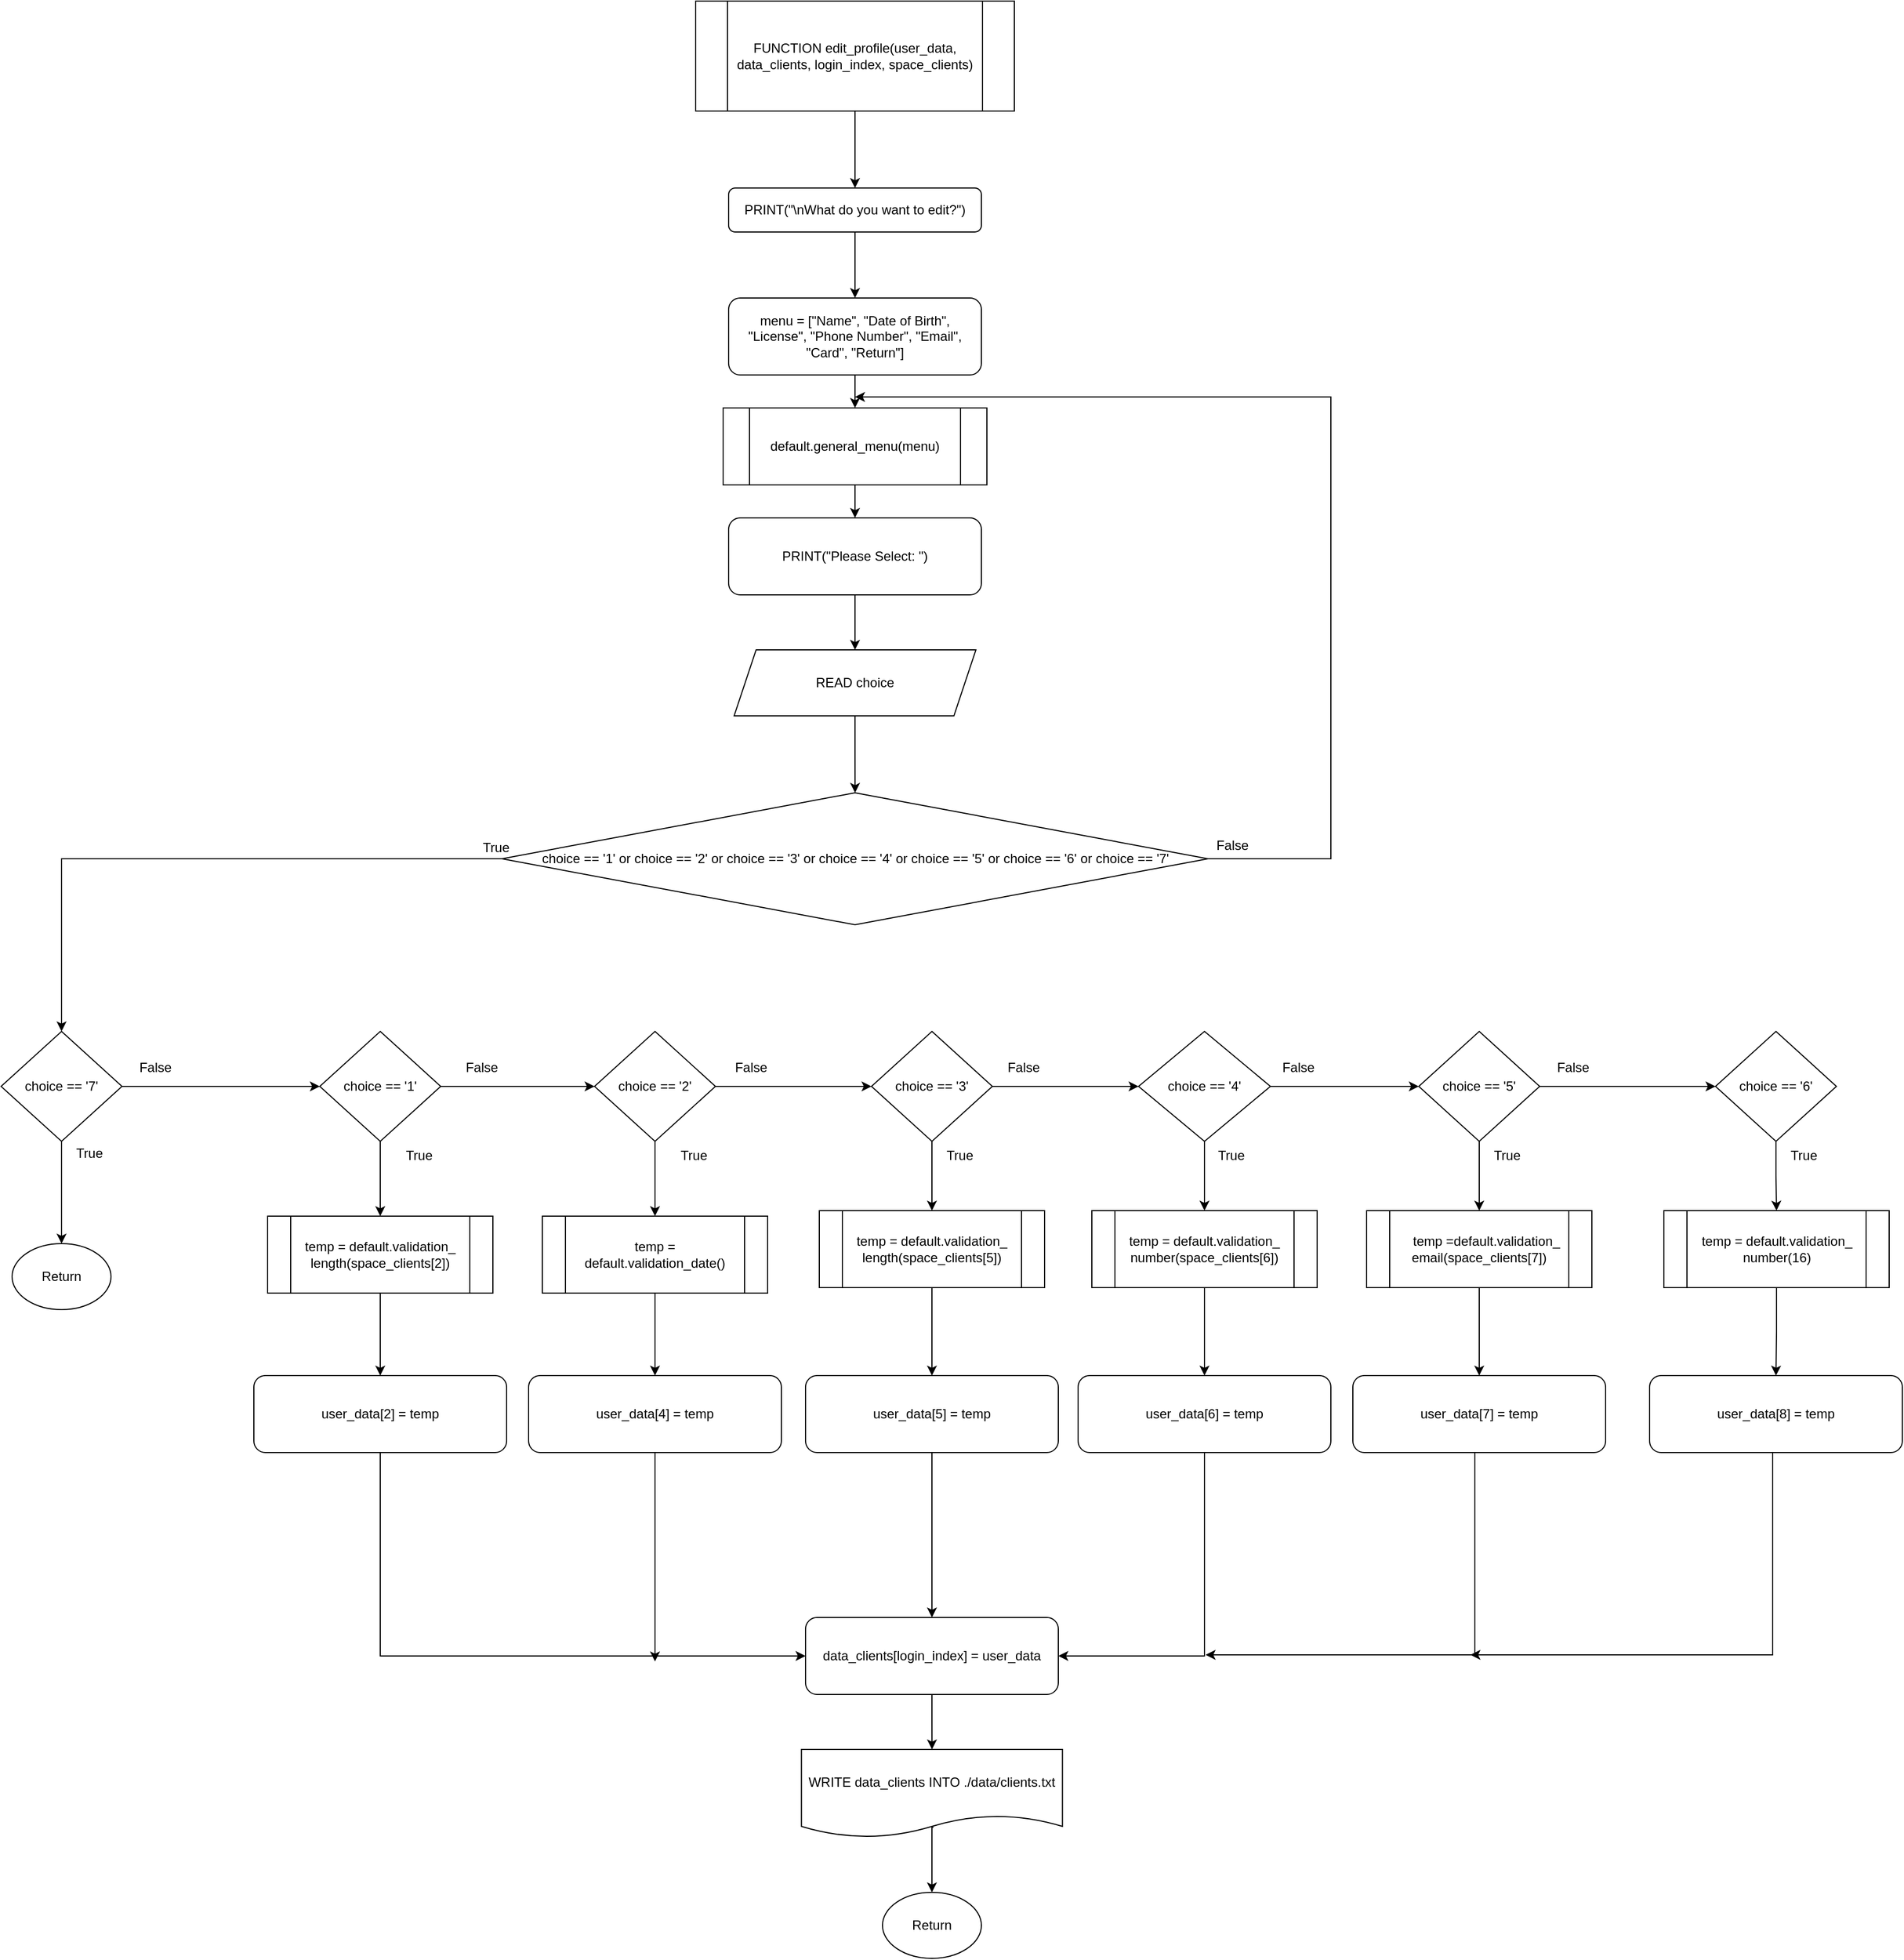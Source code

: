 <mxfile version="14.7.5" type="github">
  <diagram id="TwJyZS0UdDZ317z3oDOd" name="Page-1">
    <mxGraphModel dx="1773" dy="1064" grid="1" gridSize="10" guides="1" tooltips="1" connect="1" arrows="1" fold="1" page="1" pageScale="1" pageWidth="3300" pageHeight="4681" math="0" shadow="0">
      <root>
        <mxCell id="0" />
        <mxCell id="1" parent="0" />
        <mxCell id="uh6kLg1DYmgG9Bng2NuF-34" value="" style="edgeStyle=orthogonalEdgeStyle;rounded=0;orthogonalLoop=1;jettySize=auto;html=1;" parent="1" source="uh6kLg1DYmgG9Bng2NuF-2" target="uh6kLg1DYmgG9Bng2NuF-3" edge="1">
          <mxGeometry relative="1" as="geometry" />
        </mxCell>
        <mxCell id="uh6kLg1DYmgG9Bng2NuF-2" value="PRINT(&quot;\nWhat do you want to edit?&quot;)" style="rounded=1;whiteSpace=wrap;html=1;" parent="1" vertex="1">
          <mxGeometry x="752" y="260" width="230" height="40" as="geometry" />
        </mxCell>
        <mxCell id="XQiUN0Tv-dYHFXYdUXso-23" value="" style="edgeStyle=orthogonalEdgeStyle;rounded=0;orthogonalLoop=1;jettySize=auto;html=1;endFill=1;" parent="1" source="uh6kLg1DYmgG9Bng2NuF-3" target="XQiUN0Tv-dYHFXYdUXso-22" edge="1">
          <mxGeometry relative="1" as="geometry" />
        </mxCell>
        <mxCell id="uh6kLg1DYmgG9Bng2NuF-3" value="menu = [&quot;Name&quot;, &quot;Date of Birth&quot;, &quot;License&quot;, &quot;Phone Number&quot;, &quot;Email&quot;, &quot;Card&quot;, &quot;Return&quot;]" style="rounded=1;whiteSpace=wrap;html=1;" parent="1" vertex="1">
          <mxGeometry x="752" y="360" width="230" height="70" as="geometry" />
        </mxCell>
        <mxCell id="uh6kLg1DYmgG9Bng2NuF-41" style="edgeStyle=orthogonalEdgeStyle;rounded=0;orthogonalLoop=1;jettySize=auto;html=1;exitX=0;exitY=0.5;exitDx=0;exitDy=0;entryX=0.5;entryY=0;entryDx=0;entryDy=0;" parent="1" source="uh6kLg1DYmgG9Bng2NuF-5" target="uh6kLg1DYmgG9Bng2NuF-12" edge="1">
          <mxGeometry relative="1" as="geometry" />
        </mxCell>
        <mxCell id="uh6kLg1DYmgG9Bng2NuF-65" style="edgeStyle=orthogonalEdgeStyle;rounded=0;orthogonalLoop=1;jettySize=auto;html=1;" parent="1" source="uh6kLg1DYmgG9Bng2NuF-5" edge="1">
          <mxGeometry relative="1" as="geometry">
            <Array as="points">
              <mxPoint x="1300" y="870" />
              <mxPoint x="1300" y="450" />
            </Array>
            <mxPoint x="867" y="450" as="targetPoint" />
          </mxGeometry>
        </mxCell>
        <mxCell id="uh6kLg1DYmgG9Bng2NuF-5" value="choice == &#39;1&#39; or choice == &#39;2&#39; or choice == &#39;3&#39; or choice == &#39;4&#39; or choice == &#39;5&#39; or choice == &#39;6&#39; or choice == &#39;7&#39;" style="rhombus;whiteSpace=wrap;html=1;" parent="1" vertex="1">
          <mxGeometry x="545.75" y="810" width="642.5" height="120" as="geometry" />
        </mxCell>
        <mxCell id="uh6kLg1DYmgG9Bng2NuF-43" value="" style="edgeStyle=orthogonalEdgeStyle;rounded=0;orthogonalLoop=1;jettySize=auto;html=1;" parent="1" source="uh6kLg1DYmgG9Bng2NuF-6" target="uh6kLg1DYmgG9Bng2NuF-7" edge="1">
          <mxGeometry relative="1" as="geometry" />
        </mxCell>
        <mxCell id="XQiUN0Tv-dYHFXYdUXso-20" value="" style="edgeStyle=orthogonalEdgeStyle;rounded=0;orthogonalLoop=1;jettySize=auto;html=1;endFill=1;" parent="1" source="uh6kLg1DYmgG9Bng2NuF-6" target="XQiUN0Tv-dYHFXYdUXso-3" edge="1">
          <mxGeometry relative="1" as="geometry" />
        </mxCell>
        <mxCell id="uh6kLg1DYmgG9Bng2NuF-6" value="choice == &#39;1&#39;" style="rhombus;whiteSpace=wrap;html=1;" parent="1" vertex="1">
          <mxGeometry x="380" y="1027" width="110" height="100" as="geometry" />
        </mxCell>
        <mxCell id="uh6kLg1DYmgG9Bng2NuF-44" value="" style="edgeStyle=orthogonalEdgeStyle;rounded=0;orthogonalLoop=1;jettySize=auto;html=1;" parent="1" source="uh6kLg1DYmgG9Bng2NuF-7" target="uh6kLg1DYmgG9Bng2NuF-8" edge="1">
          <mxGeometry relative="1" as="geometry" />
        </mxCell>
        <mxCell id="XQiUN0Tv-dYHFXYdUXso-18" value="" style="edgeStyle=orthogonalEdgeStyle;rounded=0;orthogonalLoop=1;jettySize=auto;html=1;endFill=1;" parent="1" source="uh6kLg1DYmgG9Bng2NuF-7" target="XQiUN0Tv-dYHFXYdUXso-5" edge="1">
          <mxGeometry relative="1" as="geometry" />
        </mxCell>
        <mxCell id="uh6kLg1DYmgG9Bng2NuF-7" value="choice == &#39;2&#39;" style="rhombus;whiteSpace=wrap;html=1;" parent="1" vertex="1">
          <mxGeometry x="630" y="1027" width="110" height="100" as="geometry" />
        </mxCell>
        <mxCell id="uh6kLg1DYmgG9Bng2NuF-45" value="" style="edgeStyle=orthogonalEdgeStyle;rounded=0;orthogonalLoop=1;jettySize=auto;html=1;" parent="1" source="uh6kLg1DYmgG9Bng2NuF-8" target="uh6kLg1DYmgG9Bng2NuF-9" edge="1">
          <mxGeometry relative="1" as="geometry" />
        </mxCell>
        <mxCell id="XQiUN0Tv-dYHFXYdUXso-16" value="" style="edgeStyle=orthogonalEdgeStyle;rounded=0;orthogonalLoop=1;jettySize=auto;html=1;endFill=1;" parent="1" source="uh6kLg1DYmgG9Bng2NuF-8" target="XQiUN0Tv-dYHFXYdUXso-6" edge="1">
          <mxGeometry relative="1" as="geometry" />
        </mxCell>
        <mxCell id="uh6kLg1DYmgG9Bng2NuF-8" value="choice == &#39;3&#39;" style="rhombus;whiteSpace=wrap;html=1;" parent="1" vertex="1">
          <mxGeometry x="882" y="1027" width="110" height="100" as="geometry" />
        </mxCell>
        <mxCell id="uh6kLg1DYmgG9Bng2NuF-46" style="edgeStyle=orthogonalEdgeStyle;rounded=0;orthogonalLoop=1;jettySize=auto;html=1;entryX=0;entryY=0.5;entryDx=0;entryDy=0;" parent="1" source="uh6kLg1DYmgG9Bng2NuF-9" target="uh6kLg1DYmgG9Bng2NuF-10" edge="1">
          <mxGeometry relative="1" as="geometry" />
        </mxCell>
        <mxCell id="XQiUN0Tv-dYHFXYdUXso-14" value="" style="edgeStyle=orthogonalEdgeStyle;rounded=0;orthogonalLoop=1;jettySize=auto;html=1;endFill=1;" parent="1" source="uh6kLg1DYmgG9Bng2NuF-9" target="XQiUN0Tv-dYHFXYdUXso-7" edge="1">
          <mxGeometry relative="1" as="geometry" />
        </mxCell>
        <mxCell id="uh6kLg1DYmgG9Bng2NuF-9" value="choice == &#39;4&#39;" style="rhombus;whiteSpace=wrap;html=1;" parent="1" vertex="1">
          <mxGeometry x="1125" y="1027" width="120" height="100" as="geometry" />
        </mxCell>
        <mxCell id="uh6kLg1DYmgG9Bng2NuF-47" style="edgeStyle=orthogonalEdgeStyle;rounded=0;orthogonalLoop=1;jettySize=auto;html=1;entryX=0;entryY=0.5;entryDx=0;entryDy=0;" parent="1" source="uh6kLg1DYmgG9Bng2NuF-10" target="uh6kLg1DYmgG9Bng2NuF-11" edge="1">
          <mxGeometry relative="1" as="geometry" />
        </mxCell>
        <mxCell id="XQiUN0Tv-dYHFXYdUXso-11" value="" style="edgeStyle=orthogonalEdgeStyle;rounded=0;orthogonalLoop=1;jettySize=auto;html=1;endFill=1;" parent="1" source="uh6kLg1DYmgG9Bng2NuF-10" target="XQiUN0Tv-dYHFXYdUXso-8" edge="1">
          <mxGeometry relative="1" as="geometry" />
        </mxCell>
        <mxCell id="uh6kLg1DYmgG9Bng2NuF-10" value="choice == &#39;5&#39;" style="rhombus;whiteSpace=wrap;html=1;" parent="1" vertex="1">
          <mxGeometry x="1380" y="1027" width="110" height="100" as="geometry" />
        </mxCell>
        <mxCell id="XQiUN0Tv-dYHFXYdUXso-10" value="" style="edgeStyle=orthogonalEdgeStyle;rounded=0;orthogonalLoop=1;jettySize=auto;html=1;endFill=1;" parent="1" source="uh6kLg1DYmgG9Bng2NuF-11" target="XQiUN0Tv-dYHFXYdUXso-9" edge="1">
          <mxGeometry relative="1" as="geometry" />
        </mxCell>
        <mxCell id="uh6kLg1DYmgG9Bng2NuF-11" value="choice == &#39;6&#39;" style="rhombus;whiteSpace=wrap;html=1;" parent="1" vertex="1">
          <mxGeometry x="1650" y="1027" width="110" height="100" as="geometry" />
        </mxCell>
        <mxCell id="uh6kLg1DYmgG9Bng2NuF-40" value="" style="edgeStyle=orthogonalEdgeStyle;rounded=0;orthogonalLoop=1;jettySize=auto;html=1;" parent="1" source="uh6kLg1DYmgG9Bng2NuF-12" target="uh6kLg1DYmgG9Bng2NuF-13" edge="1">
          <mxGeometry relative="1" as="geometry" />
        </mxCell>
        <mxCell id="uh6kLg1DYmgG9Bng2NuF-42" style="edgeStyle=orthogonalEdgeStyle;rounded=0;orthogonalLoop=1;jettySize=auto;html=1;exitX=1;exitY=0.5;exitDx=0;exitDy=0;entryX=0;entryY=0.5;entryDx=0;entryDy=0;" parent="1" source="uh6kLg1DYmgG9Bng2NuF-12" target="uh6kLg1DYmgG9Bng2NuF-6" edge="1">
          <mxGeometry relative="1" as="geometry" />
        </mxCell>
        <mxCell id="uh6kLg1DYmgG9Bng2NuF-12" value="choice == &#39;7&#39;" style="rhombus;whiteSpace=wrap;html=1;" parent="1" vertex="1">
          <mxGeometry x="90" y="1027" width="110" height="100" as="geometry" />
        </mxCell>
        <mxCell id="uh6kLg1DYmgG9Bng2NuF-13" value="Return" style="ellipse;whiteSpace=wrap;html=1;" parent="1" vertex="1">
          <mxGeometry x="100" y="1220" width="90" height="60" as="geometry" />
        </mxCell>
        <mxCell id="uh6kLg1DYmgG9Bng2NuF-81" style="edgeStyle=orthogonalEdgeStyle;rounded=0;orthogonalLoop=1;jettySize=auto;html=1;entryX=0;entryY=0.5;entryDx=0;entryDy=0;" parent="1" source="uh6kLg1DYmgG9Bng2NuF-20" target="uh6kLg1DYmgG9Bng2NuF-79" edge="1">
          <mxGeometry relative="1" as="geometry">
            <Array as="points">
              <mxPoint x="435" y="1595" />
            </Array>
          </mxGeometry>
        </mxCell>
        <mxCell id="uh6kLg1DYmgG9Bng2NuF-20" value="user_data[2] = temp" style="rounded=1;whiteSpace=wrap;html=1;" parent="1" vertex="1">
          <mxGeometry x="320" y="1340" width="230" height="70" as="geometry" />
        </mxCell>
        <mxCell id="uh6kLg1DYmgG9Bng2NuF-82" style="edgeStyle=orthogonalEdgeStyle;rounded=0;orthogonalLoop=1;jettySize=auto;html=1;" parent="1" source="uh6kLg1DYmgG9Bng2NuF-21" edge="1">
          <mxGeometry relative="1" as="geometry">
            <mxPoint x="685" y="1600" as="targetPoint" />
          </mxGeometry>
        </mxCell>
        <mxCell id="uh6kLg1DYmgG9Bng2NuF-21" value="user_data[4] = temp" style="rounded=1;whiteSpace=wrap;html=1;" parent="1" vertex="1">
          <mxGeometry x="570" y="1340" width="230" height="70" as="geometry" />
        </mxCell>
        <mxCell id="uh6kLg1DYmgG9Bng2NuF-83" style="edgeStyle=orthogonalEdgeStyle;rounded=0;orthogonalLoop=1;jettySize=auto;html=1;entryX=0.5;entryY=0;entryDx=0;entryDy=0;" parent="1" source="uh6kLg1DYmgG9Bng2NuF-22" target="uh6kLg1DYmgG9Bng2NuF-79" edge="1">
          <mxGeometry relative="1" as="geometry" />
        </mxCell>
        <mxCell id="uh6kLg1DYmgG9Bng2NuF-22" value="user_data[5] = temp" style="rounded=1;whiteSpace=wrap;html=1;" parent="1" vertex="1">
          <mxGeometry x="822" y="1340" width="230" height="70" as="geometry" />
        </mxCell>
        <mxCell id="uh6kLg1DYmgG9Bng2NuF-86" style="edgeStyle=orthogonalEdgeStyle;rounded=0;orthogonalLoop=1;jettySize=auto;html=1;entryX=1;entryY=0.5;entryDx=0;entryDy=0;" parent="1" source="uh6kLg1DYmgG9Bng2NuF-23" target="uh6kLg1DYmgG9Bng2NuF-79" edge="1">
          <mxGeometry relative="1" as="geometry">
            <Array as="points">
              <mxPoint x="1185" y="1595" />
            </Array>
          </mxGeometry>
        </mxCell>
        <mxCell id="uh6kLg1DYmgG9Bng2NuF-23" value="user_data[6] = temp" style="rounded=1;whiteSpace=wrap;html=1;" parent="1" vertex="1">
          <mxGeometry x="1070" y="1340" width="230" height="70" as="geometry" />
        </mxCell>
        <mxCell id="uh6kLg1DYmgG9Bng2NuF-87" style="edgeStyle=orthogonalEdgeStyle;rounded=0;orthogonalLoop=1;jettySize=auto;html=1;" parent="1" edge="1">
          <mxGeometry relative="1" as="geometry">
            <mxPoint x="1186.0" y="1594" as="targetPoint" />
            <mxPoint x="1431.0" y="1404" as="sourcePoint" />
            <Array as="points">
              <mxPoint x="1431" y="1594" />
            </Array>
          </mxGeometry>
        </mxCell>
        <mxCell id="uh6kLg1DYmgG9Bng2NuF-24" value="user_data[7] = temp" style="rounded=1;whiteSpace=wrap;html=1;" parent="1" vertex="1">
          <mxGeometry x="1320" y="1340" width="230" height="70" as="geometry" />
        </mxCell>
        <mxCell id="uh6kLg1DYmgG9Bng2NuF-88" style="edgeStyle=orthogonalEdgeStyle;rounded=0;orthogonalLoop=1;jettySize=auto;html=1;" parent="1" edge="1">
          <mxGeometry relative="1" as="geometry">
            <mxPoint x="1427.0" y="1594" as="targetPoint" />
            <mxPoint x="1702.0" y="1404" as="sourcePoint" />
            <Array as="points">
              <mxPoint x="1702" y="1594" />
            </Array>
          </mxGeometry>
        </mxCell>
        <mxCell id="uh6kLg1DYmgG9Bng2NuF-25" value="user_data[8] = temp" style="rounded=1;whiteSpace=wrap;html=1;" parent="1" vertex="1">
          <mxGeometry x="1590" y="1340" width="230" height="70" as="geometry" />
        </mxCell>
        <mxCell id="uh6kLg1DYmgG9Bng2NuF-37" value="" style="edgeStyle=orthogonalEdgeStyle;rounded=0;orthogonalLoop=1;jettySize=auto;html=1;" parent="1" source="uh6kLg1DYmgG9Bng2NuF-26" target="uh6kLg1DYmgG9Bng2NuF-29" edge="1">
          <mxGeometry relative="1" as="geometry" />
        </mxCell>
        <mxCell id="uh6kLg1DYmgG9Bng2NuF-26" value="PRINT(&quot;Please Select: &quot;)" style="rounded=1;whiteSpace=wrap;html=1;" parent="1" vertex="1">
          <mxGeometry x="752" y="560" width="230" height="70" as="geometry" />
        </mxCell>
        <mxCell id="uh6kLg1DYmgG9Bng2NuF-28" style="edgeStyle=orthogonalEdgeStyle;rounded=0;orthogonalLoop=1;jettySize=auto;html=1;exitX=0.5;exitY=1;exitDx=0;exitDy=0;" parent="1" source="uh6kLg1DYmgG9Bng2NuF-3" target="uh6kLg1DYmgG9Bng2NuF-3" edge="1">
          <mxGeometry relative="1" as="geometry" />
        </mxCell>
        <mxCell id="uh6kLg1DYmgG9Bng2NuF-38" value="" style="edgeStyle=orthogonalEdgeStyle;rounded=0;orthogonalLoop=1;jettySize=auto;html=1;" parent="1" source="uh6kLg1DYmgG9Bng2NuF-29" target="uh6kLg1DYmgG9Bng2NuF-5" edge="1">
          <mxGeometry relative="1" as="geometry" />
        </mxCell>
        <mxCell id="uh6kLg1DYmgG9Bng2NuF-29" value="READ choice" style="shape=parallelogram;perimeter=parallelogramPerimeter;whiteSpace=wrap;html=1;fixedSize=1;" parent="1" vertex="1">
          <mxGeometry x="757" y="680" width="220" height="60" as="geometry" />
        </mxCell>
        <mxCell id="uh6kLg1DYmgG9Bng2NuF-62" value="True" style="text;html=1;align=center;verticalAlign=middle;resizable=0;points=[];autosize=1;strokeColor=none;" parent="1" vertex="1">
          <mxGeometry x="150" y="1128" width="40" height="20" as="geometry" />
        </mxCell>
        <mxCell id="uh6kLg1DYmgG9Bng2NuF-63" value="False" style="text;html=1;align=center;verticalAlign=middle;resizable=0;points=[];autosize=1;strokeColor=none;" parent="1" vertex="1">
          <mxGeometry x="210" y="1050" width="40" height="20" as="geometry" />
        </mxCell>
        <mxCell id="uh6kLg1DYmgG9Bng2NuF-64" value="True" style="text;html=1;align=center;verticalAlign=middle;resizable=0;points=[];autosize=1;strokeColor=none;" parent="1" vertex="1">
          <mxGeometry x="520" y="850" width="40" height="20" as="geometry" />
        </mxCell>
        <mxCell id="uh6kLg1DYmgG9Bng2NuF-66" value="False" style="text;html=1;align=center;verticalAlign=middle;resizable=0;points=[];autosize=1;strokeColor=none;" parent="1" vertex="1">
          <mxGeometry x="1190" y="848" width="40" height="20" as="geometry" />
        </mxCell>
        <mxCell id="uh6kLg1DYmgG9Bng2NuF-67" value="True" style="text;html=1;align=center;verticalAlign=middle;resizable=0;points=[];autosize=1;strokeColor=none;" parent="1" vertex="1">
          <mxGeometry x="450" y="1130" width="40" height="20" as="geometry" />
        </mxCell>
        <mxCell id="uh6kLg1DYmgG9Bng2NuF-68" value="True" style="text;html=1;align=center;verticalAlign=middle;resizable=0;points=[];autosize=1;strokeColor=none;" parent="1" vertex="1">
          <mxGeometry x="700" y="1130" width="40" height="20" as="geometry" />
        </mxCell>
        <mxCell id="uh6kLg1DYmgG9Bng2NuF-69" value="True" style="text;html=1;align=center;verticalAlign=middle;resizable=0;points=[];autosize=1;strokeColor=none;" parent="1" vertex="1">
          <mxGeometry x="942" y="1130" width="40" height="20" as="geometry" />
        </mxCell>
        <mxCell id="uh6kLg1DYmgG9Bng2NuF-70" value="True" style="text;html=1;align=center;verticalAlign=middle;resizable=0;points=[];autosize=1;strokeColor=none;" parent="1" vertex="1">
          <mxGeometry x="1189.25" y="1130" width="40" height="20" as="geometry" />
        </mxCell>
        <mxCell id="uh6kLg1DYmgG9Bng2NuF-71" value="True" style="text;html=1;align=center;verticalAlign=middle;resizable=0;points=[];autosize=1;strokeColor=none;" parent="1" vertex="1">
          <mxGeometry x="1440" y="1130" width="40" height="20" as="geometry" />
        </mxCell>
        <mxCell id="uh6kLg1DYmgG9Bng2NuF-72" value="True" style="text;html=1;align=center;verticalAlign=middle;resizable=0;points=[];autosize=1;strokeColor=none;" parent="1" vertex="1">
          <mxGeometry x="1710" y="1130" width="40" height="20" as="geometry" />
        </mxCell>
        <mxCell id="uh6kLg1DYmgG9Bng2NuF-73" value="False" style="text;html=1;align=center;verticalAlign=middle;resizable=0;points=[];autosize=1;strokeColor=none;" parent="1" vertex="1">
          <mxGeometry x="506.75" y="1050" width="40" height="20" as="geometry" />
        </mxCell>
        <mxCell id="uh6kLg1DYmgG9Bng2NuF-74" value="False" style="text;html=1;align=center;verticalAlign=middle;resizable=0;points=[];autosize=1;strokeColor=none;" parent="1" vertex="1">
          <mxGeometry x="752" y="1050" width="40" height="20" as="geometry" />
        </mxCell>
        <mxCell id="uh6kLg1DYmgG9Bng2NuF-75" value="False" style="text;html=1;align=center;verticalAlign=middle;resizable=0;points=[];autosize=1;strokeColor=none;" parent="1" vertex="1">
          <mxGeometry x="1000" y="1050" width="40" height="20" as="geometry" />
        </mxCell>
        <mxCell id="uh6kLg1DYmgG9Bng2NuF-77" value="False" style="text;html=1;align=center;verticalAlign=middle;resizable=0;points=[];autosize=1;strokeColor=none;" parent="1" vertex="1">
          <mxGeometry x="1250" y="1050" width="40" height="20" as="geometry" />
        </mxCell>
        <mxCell id="uh6kLg1DYmgG9Bng2NuF-78" value="False" style="text;html=1;align=center;verticalAlign=middle;resizable=0;points=[];autosize=1;strokeColor=none;" parent="1" vertex="1">
          <mxGeometry x="1500" y="1050" width="40" height="20" as="geometry" />
        </mxCell>
        <mxCell id="jn-CuREGT83BN9gTqQ66-2" value="" style="edgeStyle=orthogonalEdgeStyle;rounded=0;orthogonalLoop=1;jettySize=auto;html=1;endArrow=classic;endFill=1;" edge="1" parent="1" source="uh6kLg1DYmgG9Bng2NuF-79" target="jn-CuREGT83BN9gTqQ66-1">
          <mxGeometry relative="1" as="geometry" />
        </mxCell>
        <mxCell id="uh6kLg1DYmgG9Bng2NuF-79" value="data_clients[login_index] = user_data" style="rounded=1;whiteSpace=wrap;html=1;" parent="1" vertex="1">
          <mxGeometry x="822" y="1560" width="230" height="70" as="geometry" />
        </mxCell>
        <mxCell id="uh6kLg1DYmgG9Bng2NuF-90" value="Return" style="ellipse;whiteSpace=wrap;html=1;" parent="1" vertex="1">
          <mxGeometry x="892" y="1810" width="90" height="60" as="geometry" />
        </mxCell>
        <mxCell id="XQiUN0Tv-dYHFXYdUXso-2" value="" style="edgeStyle=orthogonalEdgeStyle;rounded=0;orthogonalLoop=1;jettySize=auto;html=1;endFill=1;" parent="1" source="XQiUN0Tv-dYHFXYdUXso-1" target="uh6kLg1DYmgG9Bng2NuF-2" edge="1">
          <mxGeometry relative="1" as="geometry" />
        </mxCell>
        <mxCell id="XQiUN0Tv-dYHFXYdUXso-1" value="FUNCTION edit_profile(user_data, data_clients, login_index, space_clients)" style="shape=process;whiteSpace=wrap;html=1;backgroundOutline=1;" parent="1" vertex="1">
          <mxGeometry x="722" y="90" width="290" height="100" as="geometry" />
        </mxCell>
        <mxCell id="XQiUN0Tv-dYHFXYdUXso-21" value="" style="edgeStyle=orthogonalEdgeStyle;rounded=0;orthogonalLoop=1;jettySize=auto;html=1;endFill=1;" parent="1" source="XQiUN0Tv-dYHFXYdUXso-3" target="uh6kLg1DYmgG9Bng2NuF-20" edge="1">
          <mxGeometry relative="1" as="geometry" />
        </mxCell>
        <mxCell id="XQiUN0Tv-dYHFXYdUXso-3" value="temp = default.validation_ length(space_clients[2])" style="shape=process;whiteSpace=wrap;html=1;backgroundOutline=1;" parent="1" vertex="1">
          <mxGeometry x="332.5" y="1195" width="205" height="70" as="geometry" />
        </mxCell>
        <mxCell id="XQiUN0Tv-dYHFXYdUXso-19" value="" style="edgeStyle=orthogonalEdgeStyle;rounded=0;orthogonalLoop=1;jettySize=auto;html=1;endFill=1;" parent="1" source="XQiUN0Tv-dYHFXYdUXso-5" target="uh6kLg1DYmgG9Bng2NuF-21" edge="1">
          <mxGeometry relative="1" as="geometry" />
        </mxCell>
        <mxCell id="XQiUN0Tv-dYHFXYdUXso-5" value="temp = default.validation_date()" style="shape=process;whiteSpace=wrap;html=1;backgroundOutline=1;" parent="1" vertex="1">
          <mxGeometry x="582.5" y="1195" width="205" height="70" as="geometry" />
        </mxCell>
        <mxCell id="XQiUN0Tv-dYHFXYdUXso-17" value="" style="edgeStyle=orthogonalEdgeStyle;rounded=0;orthogonalLoop=1;jettySize=auto;html=1;endFill=1;" parent="1" source="XQiUN0Tv-dYHFXYdUXso-6" target="uh6kLg1DYmgG9Bng2NuF-22" edge="1">
          <mxGeometry relative="1" as="geometry" />
        </mxCell>
        <mxCell id="XQiUN0Tv-dYHFXYdUXso-6" value="temp = default.validation_ length(space_clients[5])" style="shape=process;whiteSpace=wrap;html=1;backgroundOutline=1;" parent="1" vertex="1">
          <mxGeometry x="834.5" y="1190" width="205" height="70" as="geometry" />
        </mxCell>
        <mxCell id="XQiUN0Tv-dYHFXYdUXso-15" value="" style="edgeStyle=orthogonalEdgeStyle;rounded=0;orthogonalLoop=1;jettySize=auto;html=1;endFill=1;" parent="1" source="XQiUN0Tv-dYHFXYdUXso-7" target="uh6kLg1DYmgG9Bng2NuF-23" edge="1">
          <mxGeometry relative="1" as="geometry" />
        </mxCell>
        <mxCell id="XQiUN0Tv-dYHFXYdUXso-7" value="temp = default.validation_ number(space_clients[6])" style="shape=process;whiteSpace=wrap;html=1;backgroundOutline=1;" parent="1" vertex="1">
          <mxGeometry x="1082.5" y="1190" width="205" height="70" as="geometry" />
        </mxCell>
        <mxCell id="XQiUN0Tv-dYHFXYdUXso-12" value="" style="edgeStyle=orthogonalEdgeStyle;rounded=0;orthogonalLoop=1;jettySize=auto;html=1;endFill=1;" parent="1" source="XQiUN0Tv-dYHFXYdUXso-8" target="uh6kLg1DYmgG9Bng2NuF-24" edge="1">
          <mxGeometry relative="1" as="geometry" />
        </mxCell>
        <mxCell id="XQiUN0Tv-dYHFXYdUXso-8" value="&lt;div&gt;&amp;nbsp; &amp;nbsp; temp =default.validation_ email(space_clients[7])&lt;/div&gt;" style="shape=process;whiteSpace=wrap;html=1;backgroundOutline=1;" parent="1" vertex="1">
          <mxGeometry x="1332.5" y="1190" width="205" height="70" as="geometry" />
        </mxCell>
        <mxCell id="XQiUN0Tv-dYHFXYdUXso-13" value="" style="edgeStyle=orthogonalEdgeStyle;rounded=0;orthogonalLoop=1;jettySize=auto;html=1;endFill=1;" parent="1" source="XQiUN0Tv-dYHFXYdUXso-9" target="uh6kLg1DYmgG9Bng2NuF-25" edge="1">
          <mxGeometry relative="1" as="geometry" />
        </mxCell>
        <mxCell id="XQiUN0Tv-dYHFXYdUXso-9" value="temp = default.validation_ number(16)" style="shape=process;whiteSpace=wrap;html=1;backgroundOutline=1;" parent="1" vertex="1">
          <mxGeometry x="1603" y="1190" width="205" height="70" as="geometry" />
        </mxCell>
        <mxCell id="XQiUN0Tv-dYHFXYdUXso-24" value="" style="edgeStyle=orthogonalEdgeStyle;rounded=0;orthogonalLoop=1;jettySize=auto;html=1;endFill=1;" parent="1" source="XQiUN0Tv-dYHFXYdUXso-22" target="uh6kLg1DYmgG9Bng2NuF-26" edge="1">
          <mxGeometry relative="1" as="geometry" />
        </mxCell>
        <mxCell id="XQiUN0Tv-dYHFXYdUXso-22" value="default.general_menu(menu)" style="shape=process;whiteSpace=wrap;html=1;backgroundOutline=1;" parent="1" vertex="1">
          <mxGeometry x="747" y="460" width="240" height="70" as="geometry" />
        </mxCell>
        <mxCell id="jn-CuREGT83BN9gTqQ66-3" value="" style="edgeStyle=orthogonalEdgeStyle;rounded=0;orthogonalLoop=1;jettySize=auto;html=1;endArrow=classic;endFill=1;exitX=0.506;exitY=0.885;exitDx=0;exitDy=0;exitPerimeter=0;" edge="1" parent="1" source="jn-CuREGT83BN9gTqQ66-1" target="uh6kLg1DYmgG9Bng2NuF-90">
          <mxGeometry relative="1" as="geometry">
            <Array as="points">
              <mxPoint x="937" y="1751" />
            </Array>
          </mxGeometry>
        </mxCell>
        <mxCell id="jn-CuREGT83BN9gTqQ66-1" value="&lt;span&gt;WRITE data_clients INTO&amp;nbsp;./data/clients.txt&lt;/span&gt;" style="shape=document;whiteSpace=wrap;html=1;boundedLbl=1;size=0.25;" vertex="1" parent="1">
          <mxGeometry x="818.25" y="1680" width="237.5" height="80" as="geometry" />
        </mxCell>
      </root>
    </mxGraphModel>
  </diagram>
</mxfile>
